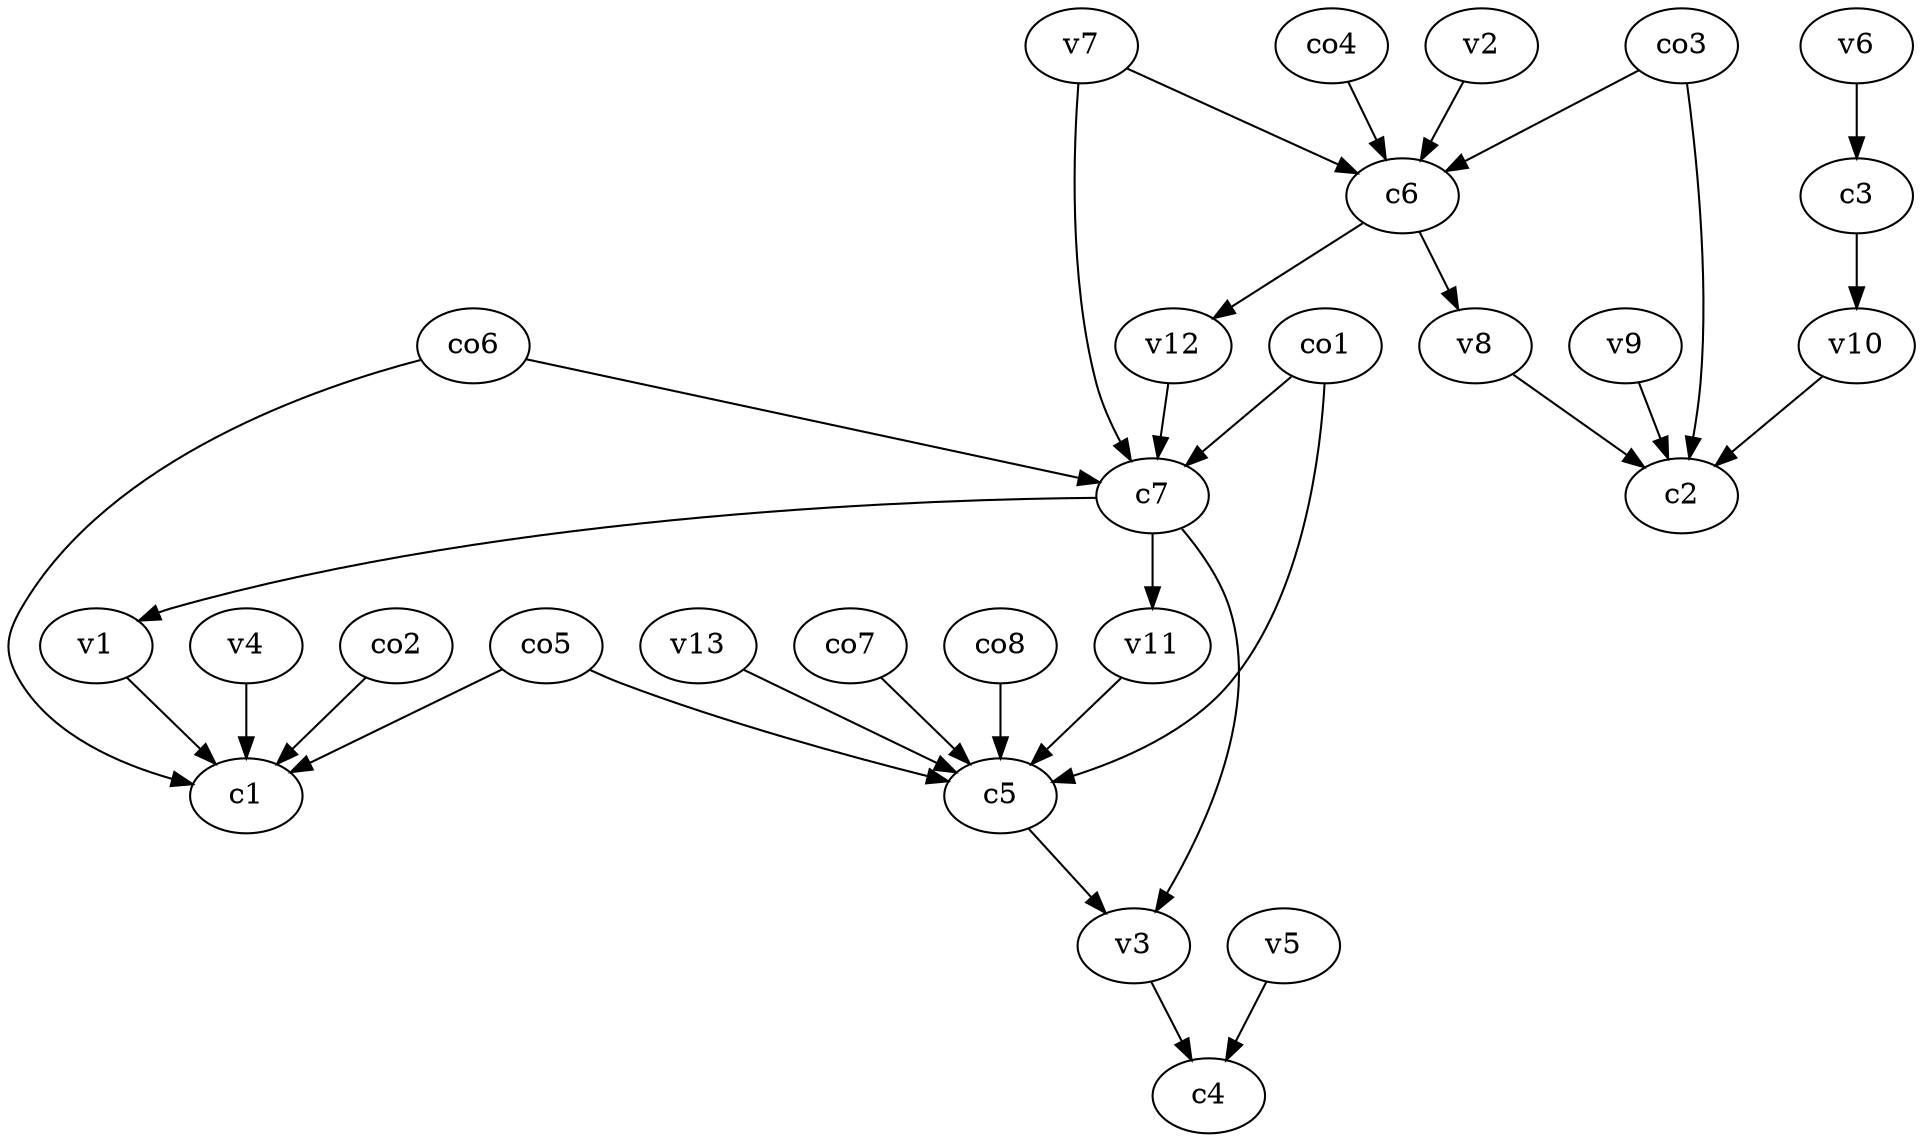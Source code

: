 strict digraph  {
c1;
c2;
c3;
c4;
c5;
c6;
c7;
v1;
v2;
v3;
v4;
v5;
v6;
v7;
v8;
v9;
v10;
v11;
v12;
v13;
co1;
co2;
co3;
co4;
co5;
co6;
co7;
co8;
c3 -> v10  [weight=1];
c5 -> v3  [weight=1];
c6 -> v12  [weight=1];
c6 -> v8  [weight=1];
c7 -> v1  [weight=1];
c7 -> v11  [weight=1];
c7 -> v3  [weight=1];
v1 -> c1  [weight=1];
v2 -> c6  [weight=1];
v3 -> c4  [weight=1];
v4 -> c1  [weight=1];
v5 -> c4  [weight=1];
v6 -> c3  [weight=1];
v7 -> c6  [weight=1];
v7 -> c7  [weight=1];
v8 -> c2  [weight=1];
v9 -> c2  [weight=1];
v10 -> c2  [weight=1];
v11 -> c5  [weight=1];
v12 -> c7  [weight=1];
v13 -> c5  [weight=1];
co1 -> c5  [weight=1];
co1 -> c7  [weight=1];
co2 -> c1  [weight=1];
co3 -> c2  [weight=1];
co3 -> c6  [weight=1];
co4 -> c6  [weight=1];
co5 -> c5  [weight=1];
co5 -> c1  [weight=1];
co6 -> c1  [weight=1];
co6 -> c7  [weight=1];
co7 -> c5  [weight=1];
co8 -> c5  [weight=1];
}
